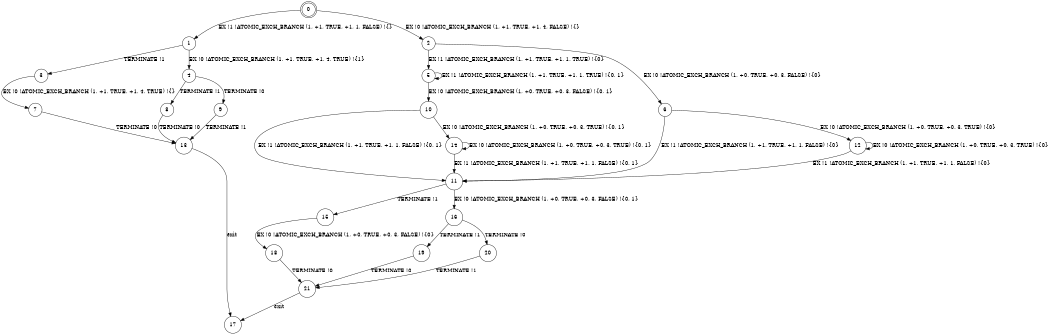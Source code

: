 digraph BCG {
size = "7, 10.5";
center = TRUE;
node [shape = circle];
0 [peripheries = 2];
0 -> 1 [label = "EX !1 !ATOMIC_EXCH_BRANCH (1, +1, TRUE, +1, 1, FALSE) !{}"];
0 -> 2 [label = "EX !0 !ATOMIC_EXCH_BRANCH (1, +1, TRUE, +1, 4, FALSE) !{}"];
1 -> 3 [label = "TERMINATE !1"];
1 -> 4 [label = "EX !0 !ATOMIC_EXCH_BRANCH (1, +1, TRUE, +1, 4, TRUE) !{1}"];
2 -> 5 [label = "EX !1 !ATOMIC_EXCH_BRANCH (1, +1, TRUE, +1, 1, TRUE) !{0}"];
2 -> 6 [label = "EX !0 !ATOMIC_EXCH_BRANCH (1, +0, TRUE, +0, 3, FALSE) !{0}"];
3 -> 7 [label = "EX !0 !ATOMIC_EXCH_BRANCH (1, +1, TRUE, +1, 4, TRUE) !{}"];
4 -> 8 [label = "TERMINATE !1"];
4 -> 9 [label = "TERMINATE !0"];
5 -> 5 [label = "EX !1 !ATOMIC_EXCH_BRANCH (1, +1, TRUE, +1, 1, TRUE) !{0, 1}"];
5 -> 10 [label = "EX !0 !ATOMIC_EXCH_BRANCH (1, +0, TRUE, +0, 3, FALSE) !{0, 1}"];
6 -> 11 [label = "EX !1 !ATOMIC_EXCH_BRANCH (1, +1, TRUE, +1, 1, FALSE) !{0}"];
6 -> 12 [label = "EX !0 !ATOMIC_EXCH_BRANCH (1, +0, TRUE, +0, 3, TRUE) !{0}"];
7 -> 13 [label = "TERMINATE !0"];
8 -> 13 [label = "TERMINATE !0"];
9 -> 13 [label = "TERMINATE !1"];
10 -> 11 [label = "EX !1 !ATOMIC_EXCH_BRANCH (1, +1, TRUE, +1, 1, FALSE) !{0, 1}"];
10 -> 14 [label = "EX !0 !ATOMIC_EXCH_BRANCH (1, +0, TRUE, +0, 3, TRUE) !{0, 1}"];
11 -> 15 [label = "TERMINATE !1"];
11 -> 16 [label = "EX !0 !ATOMIC_EXCH_BRANCH (1, +0, TRUE, +0, 3, FALSE) !{0, 1}"];
12 -> 11 [label = "EX !1 !ATOMIC_EXCH_BRANCH (1, +1, TRUE, +1, 1, FALSE) !{0}"];
12 -> 12 [label = "EX !0 !ATOMIC_EXCH_BRANCH (1, +0, TRUE, +0, 3, TRUE) !{0}"];
13 -> 17 [label = "exit"];
14 -> 11 [label = "EX !1 !ATOMIC_EXCH_BRANCH (1, +1, TRUE, +1, 1, FALSE) !{0, 1}"];
14 -> 14 [label = "EX !0 !ATOMIC_EXCH_BRANCH (1, +0, TRUE, +0, 3, TRUE) !{0, 1}"];
15 -> 18 [label = "EX !0 !ATOMIC_EXCH_BRANCH (1, +0, TRUE, +0, 3, FALSE) !{0}"];
16 -> 19 [label = "TERMINATE !1"];
16 -> 20 [label = "TERMINATE !0"];
18 -> 21 [label = "TERMINATE !0"];
19 -> 21 [label = "TERMINATE !0"];
20 -> 21 [label = "TERMINATE !1"];
21 -> 17 [label = "exit"];
}
